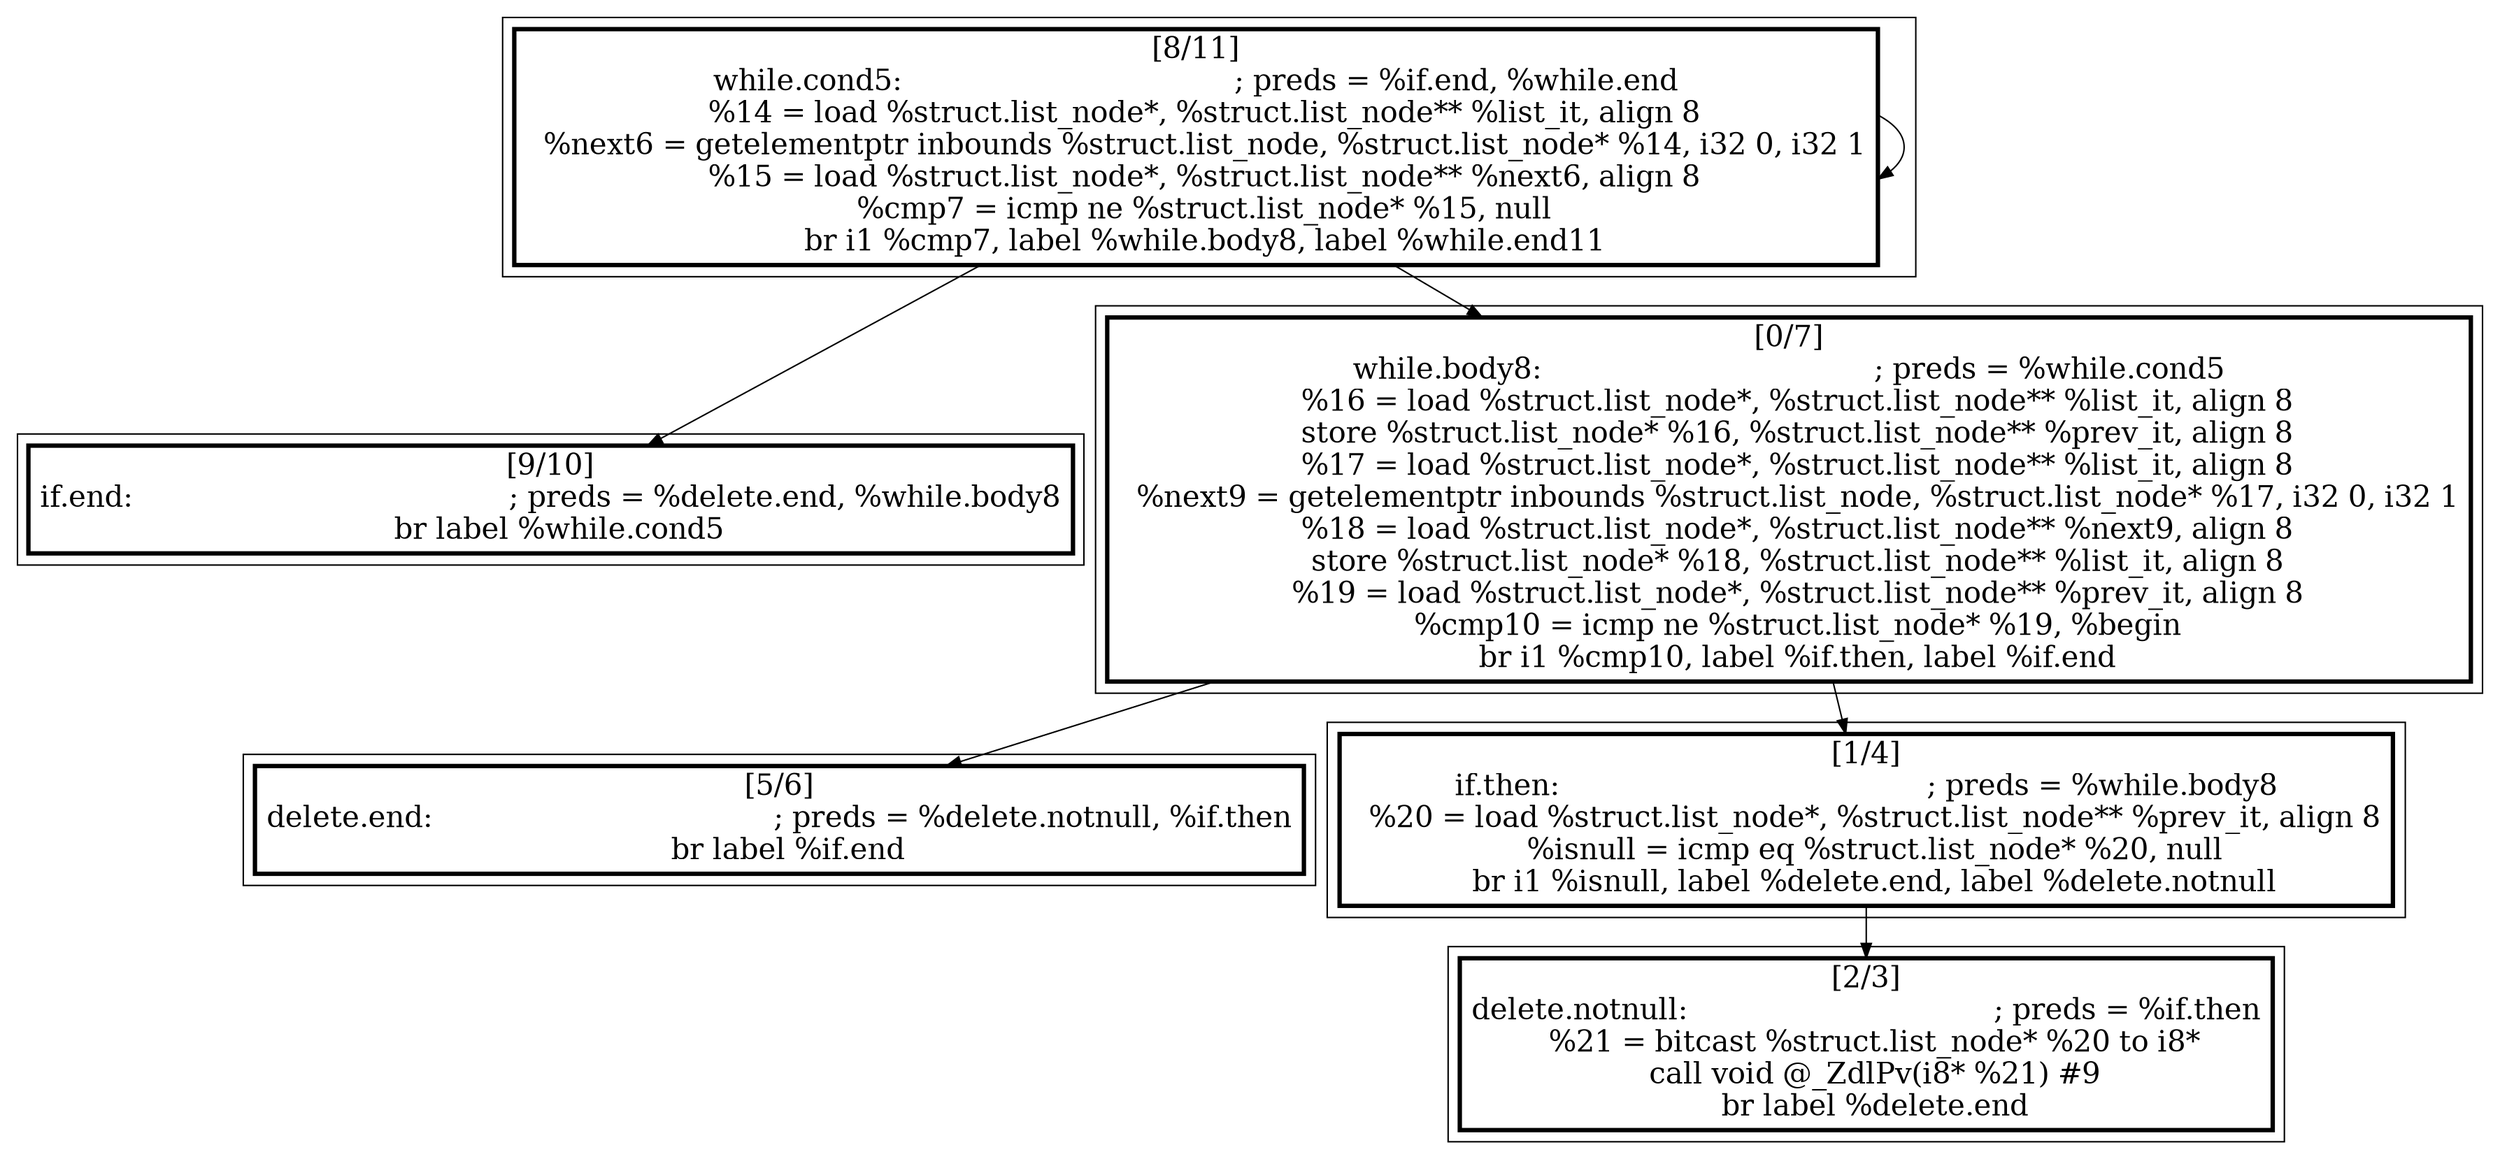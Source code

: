 
digraph G {



node208->node209 [ ]
node207->node206 [ ]
node204->node205 [ ]
node207->node204 [ ]
node208->node208 [ ]
node208->node207 [ ]


subgraph cluster4 {


node208 [penwidth=3.0,fontsize=20,shape=rectangle,label="[8/11]
while.cond5:                                      ; preds = %if.end, %while.end
  %14 = load %struct.list_node*, %struct.list_node** %list_it, align 8
  %next6 = getelementptr inbounds %struct.list_node, %struct.list_node* %14, i32 0, i32 1
  %15 = load %struct.list_node*, %struct.list_node** %next6, align 8
  %cmp7 = icmp ne %struct.list_node* %15, null
  br i1 %cmp7, label %while.body8, label %while.end11
" ]



}

subgraph cluster3 {


node207 [penwidth=3.0,fontsize=20,shape=rectangle,label="[0/7]
while.body8:                                      ; preds = %while.cond5
  %16 = load %struct.list_node*, %struct.list_node** %list_it, align 8
  store %struct.list_node* %16, %struct.list_node** %prev_it, align 8
  %17 = load %struct.list_node*, %struct.list_node** %list_it, align 8
  %next9 = getelementptr inbounds %struct.list_node, %struct.list_node* %17, i32 0, i32 1
  %18 = load %struct.list_node*, %struct.list_node** %next9, align 8
  store %struct.list_node* %18, %struct.list_node** %list_it, align 8
  %19 = load %struct.list_node*, %struct.list_node** %prev_it, align 8
  %cmp10 = icmp ne %struct.list_node* %19, %begin
  br i1 %cmp10, label %if.then, label %if.end
" ]



}

subgraph cluster2 {


node206 [penwidth=3.0,fontsize=20,shape=rectangle,label="[5/6]
delete.end:                                       ; preds = %delete.notnull, %if.then
  br label %if.end
" ]



}

subgraph cluster5 {


node209 [penwidth=3.0,fontsize=20,shape=rectangle,label="[9/10]
if.end:                                           ; preds = %delete.end, %while.body8
  br label %while.cond5
" ]



}

subgraph cluster0 {


node204 [penwidth=3.0,fontsize=20,shape=rectangle,label="[1/4]
if.then:                                          ; preds = %while.body8
  %20 = load %struct.list_node*, %struct.list_node** %prev_it, align 8
  %isnull = icmp eq %struct.list_node* %20, null
  br i1 %isnull, label %delete.end, label %delete.notnull
" ]



}

subgraph cluster1 {


node205 [penwidth=3.0,fontsize=20,shape=rectangle,label="[2/3]
delete.notnull:                                   ; preds = %if.then
  %21 = bitcast %struct.list_node* %20 to i8*
  call void @_ZdlPv(i8* %21) #9
  br label %delete.end
" ]



}

}
